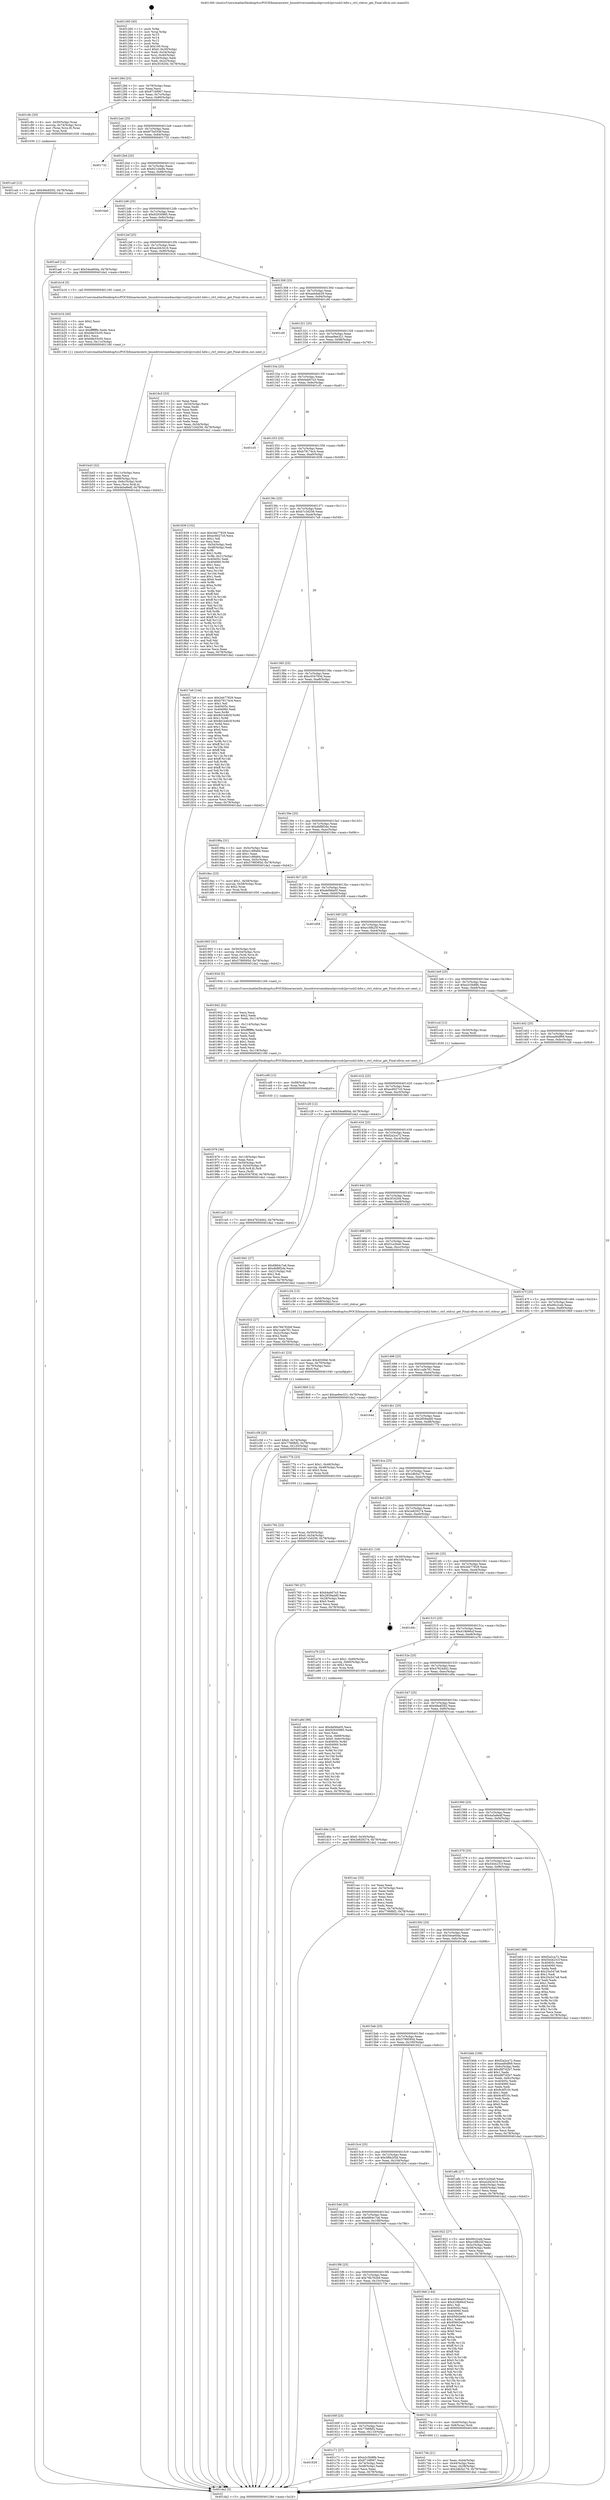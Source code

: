 digraph "0x401260" {
  label = "0x401260 (/mnt/c/Users/mathe/Desktop/tcc/POCII/binaries/extr_linuxdriversmediausbpvrusb2pvrusb2-hdw.c_ctrl_stdcur_get_Final-ollvm.out::main(0))"
  labelloc = "t"
  node[shape=record]

  Entry [label="",width=0.3,height=0.3,shape=circle,fillcolor=black,style=filled]
  "0x40128d" [label="{
     0x40128d [23]\l
     | [instrs]\l
     &nbsp;&nbsp;0x40128d \<+3\>: mov -0x78(%rbp),%eax\l
     &nbsp;&nbsp;0x401290 \<+2\>: mov %eax,%ecx\l
     &nbsp;&nbsp;0x401292 \<+6\>: sub $0x8716f067,%ecx\l
     &nbsp;&nbsp;0x401298 \<+3\>: mov %eax,-0x7c(%rbp)\l
     &nbsp;&nbsp;0x40129b \<+3\>: mov %ecx,-0x80(%rbp)\l
     &nbsp;&nbsp;0x40129e \<+6\>: je 0000000000401c8c \<main+0xa2c\>\l
  }"]
  "0x401c8c" [label="{
     0x401c8c [20]\l
     | [instrs]\l
     &nbsp;&nbsp;0x401c8c \<+4\>: mov -0x50(%rbp),%rax\l
     &nbsp;&nbsp;0x401c90 \<+4\>: movslq -0x74(%rbp),%rcx\l
     &nbsp;&nbsp;0x401c94 \<+4\>: mov (%rax,%rcx,8),%rax\l
     &nbsp;&nbsp;0x401c98 \<+3\>: mov %rax,%rdi\l
     &nbsp;&nbsp;0x401c9b \<+5\>: call 0000000000401030 \<free@plt\>\l
     | [calls]\l
     &nbsp;&nbsp;0x401030 \{1\} (unknown)\l
  }"]
  "0x4012a4" [label="{
     0x4012a4 [25]\l
     | [instrs]\l
     &nbsp;&nbsp;0x4012a4 \<+5\>: jmp 00000000004012a9 \<main+0x49\>\l
     &nbsp;&nbsp;0x4012a9 \<+3\>: mov -0x7c(%rbp),%eax\l
     &nbsp;&nbsp;0x4012ac \<+5\>: sub $0x875e554f,%eax\l
     &nbsp;&nbsp;0x4012b1 \<+6\>: mov %eax,-0x84(%rbp)\l
     &nbsp;&nbsp;0x4012b7 \<+6\>: je 0000000000401732 \<main+0x4d2\>\l
  }"]
  Exit [label="",width=0.3,height=0.3,shape=circle,fillcolor=black,style=filled,peripheries=2]
  "0x401732" [label="{
     0x401732\l
  }", style=dashed]
  "0x4012bd" [label="{
     0x4012bd [25]\l
     | [instrs]\l
     &nbsp;&nbsp;0x4012bd \<+5\>: jmp 00000000004012c2 \<main+0x62\>\l
     &nbsp;&nbsp;0x4012c2 \<+3\>: mov -0x7c(%rbp),%eax\l
     &nbsp;&nbsp;0x4012c5 \<+5\>: sub $0x921cbe9e,%eax\l
     &nbsp;&nbsp;0x4012ca \<+6\>: mov %eax,-0x88(%rbp)\l
     &nbsp;&nbsp;0x4012d0 \<+6\>: je 00000000004016a0 \<main+0x440\>\l
  }"]
  "0x401ce5" [label="{
     0x401ce5 [12]\l
     | [instrs]\l
     &nbsp;&nbsp;0x401ce5 \<+7\>: movl $0x47624d42,-0x78(%rbp)\l
     &nbsp;&nbsp;0x401cec \<+5\>: jmp 0000000000401da2 \<main+0xb42\>\l
  }"]
  "0x4016a0" [label="{
     0x4016a0\l
  }", style=dashed]
  "0x4012d6" [label="{
     0x4012d6 [25]\l
     | [instrs]\l
     &nbsp;&nbsp;0x4012d6 \<+5\>: jmp 00000000004012db \<main+0x7b\>\l
     &nbsp;&nbsp;0x4012db \<+3\>: mov -0x7c(%rbp),%eax\l
     &nbsp;&nbsp;0x4012de \<+5\>: sub $0x92930985,%eax\l
     &nbsp;&nbsp;0x4012e3 \<+6\>: mov %eax,-0x8c(%rbp)\l
     &nbsp;&nbsp;0x4012e9 \<+6\>: je 0000000000401aef \<main+0x88f\>\l
  }"]
  "0x401cd9" [label="{
     0x401cd9 [12]\l
     | [instrs]\l
     &nbsp;&nbsp;0x401cd9 \<+4\>: mov -0x68(%rbp),%rax\l
     &nbsp;&nbsp;0x401cdd \<+3\>: mov %rax,%rdi\l
     &nbsp;&nbsp;0x401ce0 \<+5\>: call 0000000000401030 \<free@plt\>\l
     | [calls]\l
     &nbsp;&nbsp;0x401030 \{1\} (unknown)\l
  }"]
  "0x401aef" [label="{
     0x401aef [12]\l
     | [instrs]\l
     &nbsp;&nbsp;0x401aef \<+7\>: movl $0x54ea60da,-0x78(%rbp)\l
     &nbsp;&nbsp;0x401af6 \<+5\>: jmp 0000000000401da2 \<main+0xb42\>\l
  }"]
  "0x4012ef" [label="{
     0x4012ef [25]\l
     | [instrs]\l
     &nbsp;&nbsp;0x4012ef \<+5\>: jmp 00000000004012f4 \<main+0x94\>\l
     &nbsp;&nbsp;0x4012f4 \<+3\>: mov -0x7c(%rbp),%eax\l
     &nbsp;&nbsp;0x4012f7 \<+5\>: sub $0xa2d43416,%eax\l
     &nbsp;&nbsp;0x4012fc \<+6\>: mov %eax,-0x90(%rbp)\l
     &nbsp;&nbsp;0x401302 \<+6\>: je 0000000000401b16 \<main+0x8b6\>\l
  }"]
  "0x401ca0" [label="{
     0x401ca0 [12]\l
     | [instrs]\l
     &nbsp;&nbsp;0x401ca0 \<+7\>: movl $0x49a4f292,-0x78(%rbp)\l
     &nbsp;&nbsp;0x401ca7 \<+5\>: jmp 0000000000401da2 \<main+0xb42\>\l
  }"]
  "0x401b16" [label="{
     0x401b16 [5]\l
     | [instrs]\l
     &nbsp;&nbsp;0x401b16 \<+5\>: call 0000000000401160 \<next_i\>\l
     | [calls]\l
     &nbsp;&nbsp;0x401160 \{1\} (/mnt/c/Users/mathe/Desktop/tcc/POCII/binaries/extr_linuxdriversmediausbpvrusb2pvrusb2-hdw.c_ctrl_stdcur_get_Final-ollvm.out::next_i)\l
  }"]
  "0x401308" [label="{
     0x401308 [25]\l
     | [instrs]\l
     &nbsp;&nbsp;0x401308 \<+5\>: jmp 000000000040130d \<main+0xad\>\l
     &nbsp;&nbsp;0x40130d \<+3\>: mov -0x7c(%rbp),%eax\l
     &nbsp;&nbsp;0x401310 \<+5\>: sub $0xaa4dab29,%eax\l
     &nbsp;&nbsp;0x401315 \<+6\>: mov %eax,-0x94(%rbp)\l
     &nbsp;&nbsp;0x40131b \<+6\>: je 0000000000401cfd \<main+0xa9d\>\l
  }"]
  "0x401628" [label="{
     0x401628\l
  }", style=dashed]
  "0x401cfd" [label="{
     0x401cfd\l
  }", style=dashed]
  "0x401321" [label="{
     0x401321 [25]\l
     | [instrs]\l
     &nbsp;&nbsp;0x401321 \<+5\>: jmp 0000000000401326 \<main+0xc6\>\l
     &nbsp;&nbsp;0x401326 \<+3\>: mov -0x7c(%rbp),%eax\l
     &nbsp;&nbsp;0x401329 \<+5\>: sub $0xae9ee321,%eax\l
     &nbsp;&nbsp;0x40132e \<+6\>: mov %eax,-0x98(%rbp)\l
     &nbsp;&nbsp;0x401334 \<+6\>: je 00000000004019c5 \<main+0x765\>\l
  }"]
  "0x401c71" [label="{
     0x401c71 [27]\l
     | [instrs]\l
     &nbsp;&nbsp;0x401c71 \<+5\>: mov $0xe2c5b88b,%eax\l
     &nbsp;&nbsp;0x401c76 \<+5\>: mov $0x8716f067,%ecx\l
     &nbsp;&nbsp;0x401c7b \<+3\>: mov -0x74(%rbp),%edx\l
     &nbsp;&nbsp;0x401c7e \<+3\>: cmp -0x48(%rbp),%edx\l
     &nbsp;&nbsp;0x401c81 \<+3\>: cmovl %ecx,%eax\l
     &nbsp;&nbsp;0x401c84 \<+3\>: mov %eax,-0x78(%rbp)\l
     &nbsp;&nbsp;0x401c87 \<+5\>: jmp 0000000000401da2 \<main+0xb42\>\l
  }"]
  "0x4019c5" [label="{
     0x4019c5 [33]\l
     | [instrs]\l
     &nbsp;&nbsp;0x4019c5 \<+2\>: xor %eax,%eax\l
     &nbsp;&nbsp;0x4019c7 \<+3\>: mov -0x54(%rbp),%ecx\l
     &nbsp;&nbsp;0x4019ca \<+2\>: mov %eax,%edx\l
     &nbsp;&nbsp;0x4019cc \<+2\>: sub %ecx,%edx\l
     &nbsp;&nbsp;0x4019ce \<+2\>: mov %eax,%ecx\l
     &nbsp;&nbsp;0x4019d0 \<+3\>: sub $0x1,%ecx\l
     &nbsp;&nbsp;0x4019d3 \<+2\>: add %ecx,%edx\l
     &nbsp;&nbsp;0x4019d5 \<+2\>: sub %edx,%eax\l
     &nbsp;&nbsp;0x4019d7 \<+3\>: mov %eax,-0x54(%rbp)\l
     &nbsp;&nbsp;0x4019da \<+7\>: movl $0xb7c3d256,-0x78(%rbp)\l
     &nbsp;&nbsp;0x4019e1 \<+5\>: jmp 0000000000401da2 \<main+0xb42\>\l
  }"]
  "0x40133a" [label="{
     0x40133a [25]\l
     | [instrs]\l
     &nbsp;&nbsp;0x40133a \<+5\>: jmp 000000000040133f \<main+0xdf\>\l
     &nbsp;&nbsp;0x40133f \<+3\>: mov -0x7c(%rbp),%eax\l
     &nbsp;&nbsp;0x401342 \<+5\>: sub $0xb4ab67a3,%eax\l
     &nbsp;&nbsp;0x401347 \<+6\>: mov %eax,-0x9c(%rbp)\l
     &nbsp;&nbsp;0x40134d \<+6\>: je 0000000000401cf1 \<main+0xa91\>\l
  }"]
  "0x401c58" [label="{
     0x401c58 [25]\l
     | [instrs]\l
     &nbsp;&nbsp;0x401c58 \<+7\>: movl $0x0,-0x74(%rbp)\l
     &nbsp;&nbsp;0x401c5f \<+7\>: movl $0x7766fbf2,-0x78(%rbp)\l
     &nbsp;&nbsp;0x401c66 \<+6\>: mov %eax,-0x120(%rbp)\l
     &nbsp;&nbsp;0x401c6c \<+5\>: jmp 0000000000401da2 \<main+0xb42\>\l
  }"]
  "0x401cf1" [label="{
     0x401cf1\l
  }", style=dashed]
  "0x401353" [label="{
     0x401353 [25]\l
     | [instrs]\l
     &nbsp;&nbsp;0x401353 \<+5\>: jmp 0000000000401358 \<main+0xf8\>\l
     &nbsp;&nbsp;0x401358 \<+3\>: mov -0x7c(%rbp),%eax\l
     &nbsp;&nbsp;0x40135b \<+5\>: sub $0xb79174c4,%eax\l
     &nbsp;&nbsp;0x401360 \<+6\>: mov %eax,-0xa0(%rbp)\l
     &nbsp;&nbsp;0x401366 \<+6\>: je 0000000000401839 \<main+0x5d9\>\l
  }"]
  "0x401c41" [label="{
     0x401c41 [23]\l
     | [instrs]\l
     &nbsp;&nbsp;0x401c41 \<+10\>: movabs $0x4020b6,%rdi\l
     &nbsp;&nbsp;0x401c4b \<+3\>: mov %eax,-0x70(%rbp)\l
     &nbsp;&nbsp;0x401c4e \<+3\>: mov -0x70(%rbp),%esi\l
     &nbsp;&nbsp;0x401c51 \<+2\>: mov $0x0,%al\l
     &nbsp;&nbsp;0x401c53 \<+5\>: call 0000000000401040 \<printf@plt\>\l
     | [calls]\l
     &nbsp;&nbsp;0x401040 \{1\} (unknown)\l
  }"]
  "0x401839" [label="{
     0x401839 [152]\l
     | [instrs]\l
     &nbsp;&nbsp;0x401839 \<+5\>: mov $0x2eb77829,%eax\l
     &nbsp;&nbsp;0x40183e \<+5\>: mov $0xec6027c0,%ecx\l
     &nbsp;&nbsp;0x401843 \<+2\>: mov $0x1,%dl\l
     &nbsp;&nbsp;0x401845 \<+2\>: xor %esi,%esi\l
     &nbsp;&nbsp;0x401847 \<+3\>: mov -0x54(%rbp),%edi\l
     &nbsp;&nbsp;0x40184a \<+3\>: cmp -0x48(%rbp),%edi\l
     &nbsp;&nbsp;0x40184d \<+4\>: setl %r8b\l
     &nbsp;&nbsp;0x401851 \<+4\>: and $0x1,%r8b\l
     &nbsp;&nbsp;0x401855 \<+4\>: mov %r8b,-0x21(%rbp)\l
     &nbsp;&nbsp;0x401859 \<+7\>: mov 0x40405c,%edi\l
     &nbsp;&nbsp;0x401860 \<+8\>: mov 0x404060,%r9d\l
     &nbsp;&nbsp;0x401868 \<+3\>: sub $0x1,%esi\l
     &nbsp;&nbsp;0x40186b \<+3\>: mov %edi,%r10d\l
     &nbsp;&nbsp;0x40186e \<+3\>: add %esi,%r10d\l
     &nbsp;&nbsp;0x401871 \<+4\>: imul %r10d,%edi\l
     &nbsp;&nbsp;0x401875 \<+3\>: and $0x1,%edi\l
     &nbsp;&nbsp;0x401878 \<+3\>: cmp $0x0,%edi\l
     &nbsp;&nbsp;0x40187b \<+4\>: sete %r8b\l
     &nbsp;&nbsp;0x40187f \<+4\>: cmp $0xa,%r9d\l
     &nbsp;&nbsp;0x401883 \<+4\>: setl %r11b\l
     &nbsp;&nbsp;0x401887 \<+3\>: mov %r8b,%bl\l
     &nbsp;&nbsp;0x40188a \<+3\>: xor $0xff,%bl\l
     &nbsp;&nbsp;0x40188d \<+3\>: mov %r11b,%r14b\l
     &nbsp;&nbsp;0x401890 \<+4\>: xor $0xff,%r14b\l
     &nbsp;&nbsp;0x401894 \<+3\>: xor $0x1,%dl\l
     &nbsp;&nbsp;0x401897 \<+3\>: mov %bl,%r15b\l
     &nbsp;&nbsp;0x40189a \<+4\>: and $0xff,%r15b\l
     &nbsp;&nbsp;0x40189e \<+3\>: and %dl,%r8b\l
     &nbsp;&nbsp;0x4018a1 \<+3\>: mov %r14b,%r12b\l
     &nbsp;&nbsp;0x4018a4 \<+4\>: and $0xff,%r12b\l
     &nbsp;&nbsp;0x4018a8 \<+3\>: and %dl,%r11b\l
     &nbsp;&nbsp;0x4018ab \<+3\>: or %r8b,%r15b\l
     &nbsp;&nbsp;0x4018ae \<+3\>: or %r11b,%r12b\l
     &nbsp;&nbsp;0x4018b1 \<+3\>: xor %r12b,%r15b\l
     &nbsp;&nbsp;0x4018b4 \<+3\>: or %r14b,%bl\l
     &nbsp;&nbsp;0x4018b7 \<+3\>: xor $0xff,%bl\l
     &nbsp;&nbsp;0x4018ba \<+3\>: or $0x1,%dl\l
     &nbsp;&nbsp;0x4018bd \<+2\>: and %dl,%bl\l
     &nbsp;&nbsp;0x4018bf \<+3\>: or %bl,%r15b\l
     &nbsp;&nbsp;0x4018c2 \<+4\>: test $0x1,%r15b\l
     &nbsp;&nbsp;0x4018c6 \<+3\>: cmovne %ecx,%eax\l
     &nbsp;&nbsp;0x4018c9 \<+3\>: mov %eax,-0x78(%rbp)\l
     &nbsp;&nbsp;0x4018cc \<+5\>: jmp 0000000000401da2 \<main+0xb42\>\l
  }"]
  "0x40136c" [label="{
     0x40136c [25]\l
     | [instrs]\l
     &nbsp;&nbsp;0x40136c \<+5\>: jmp 0000000000401371 \<main+0x111\>\l
     &nbsp;&nbsp;0x401371 \<+3\>: mov -0x7c(%rbp),%eax\l
     &nbsp;&nbsp;0x401374 \<+5\>: sub $0xb7c3d256,%eax\l
     &nbsp;&nbsp;0x401379 \<+6\>: mov %eax,-0xa4(%rbp)\l
     &nbsp;&nbsp;0x40137f \<+6\>: je 00000000004017a9 \<main+0x549\>\l
  }"]
  "0x401b43" [label="{
     0x401b43 [32]\l
     | [instrs]\l
     &nbsp;&nbsp;0x401b43 \<+6\>: mov -0x11c(%rbp),%ecx\l
     &nbsp;&nbsp;0x401b49 \<+3\>: imul %eax,%ecx\l
     &nbsp;&nbsp;0x401b4c \<+4\>: mov -0x68(%rbp),%rsi\l
     &nbsp;&nbsp;0x401b50 \<+4\>: movslq -0x6c(%rbp),%rdi\l
     &nbsp;&nbsp;0x401b54 \<+3\>: mov %ecx,(%rsi,%rdi,4)\l
     &nbsp;&nbsp;0x401b57 \<+7\>: movl $0x4a5a8edf,-0x78(%rbp)\l
     &nbsp;&nbsp;0x401b5e \<+5\>: jmp 0000000000401da2 \<main+0xb42\>\l
  }"]
  "0x4017a9" [label="{
     0x4017a9 [144]\l
     | [instrs]\l
     &nbsp;&nbsp;0x4017a9 \<+5\>: mov $0x2eb77829,%eax\l
     &nbsp;&nbsp;0x4017ae \<+5\>: mov $0xb79174c4,%ecx\l
     &nbsp;&nbsp;0x4017b3 \<+2\>: mov $0x1,%dl\l
     &nbsp;&nbsp;0x4017b5 \<+7\>: mov 0x40405c,%esi\l
     &nbsp;&nbsp;0x4017bc \<+7\>: mov 0x404060,%edi\l
     &nbsp;&nbsp;0x4017c3 \<+3\>: mov %esi,%r8d\l
     &nbsp;&nbsp;0x4017c6 \<+7\>: add $0x8d1b4b3f,%r8d\l
     &nbsp;&nbsp;0x4017cd \<+4\>: sub $0x1,%r8d\l
     &nbsp;&nbsp;0x4017d1 \<+7\>: sub $0x8d1b4b3f,%r8d\l
     &nbsp;&nbsp;0x4017d8 \<+4\>: imul %r8d,%esi\l
     &nbsp;&nbsp;0x4017dc \<+3\>: and $0x1,%esi\l
     &nbsp;&nbsp;0x4017df \<+3\>: cmp $0x0,%esi\l
     &nbsp;&nbsp;0x4017e2 \<+4\>: sete %r9b\l
     &nbsp;&nbsp;0x4017e6 \<+3\>: cmp $0xa,%edi\l
     &nbsp;&nbsp;0x4017e9 \<+4\>: setl %r10b\l
     &nbsp;&nbsp;0x4017ed \<+3\>: mov %r9b,%r11b\l
     &nbsp;&nbsp;0x4017f0 \<+4\>: xor $0xff,%r11b\l
     &nbsp;&nbsp;0x4017f4 \<+3\>: mov %r10b,%bl\l
     &nbsp;&nbsp;0x4017f7 \<+3\>: xor $0xff,%bl\l
     &nbsp;&nbsp;0x4017fa \<+3\>: xor $0x1,%dl\l
     &nbsp;&nbsp;0x4017fd \<+3\>: mov %r11b,%r14b\l
     &nbsp;&nbsp;0x401800 \<+4\>: and $0xff,%r14b\l
     &nbsp;&nbsp;0x401804 \<+3\>: and %dl,%r9b\l
     &nbsp;&nbsp;0x401807 \<+3\>: mov %bl,%r15b\l
     &nbsp;&nbsp;0x40180a \<+4\>: and $0xff,%r15b\l
     &nbsp;&nbsp;0x40180e \<+3\>: and %dl,%r10b\l
     &nbsp;&nbsp;0x401811 \<+3\>: or %r9b,%r14b\l
     &nbsp;&nbsp;0x401814 \<+3\>: or %r10b,%r15b\l
     &nbsp;&nbsp;0x401817 \<+3\>: xor %r15b,%r14b\l
     &nbsp;&nbsp;0x40181a \<+3\>: or %bl,%r11b\l
     &nbsp;&nbsp;0x40181d \<+4\>: xor $0xff,%r11b\l
     &nbsp;&nbsp;0x401821 \<+3\>: or $0x1,%dl\l
     &nbsp;&nbsp;0x401824 \<+3\>: and %dl,%r11b\l
     &nbsp;&nbsp;0x401827 \<+3\>: or %r11b,%r14b\l
     &nbsp;&nbsp;0x40182a \<+4\>: test $0x1,%r14b\l
     &nbsp;&nbsp;0x40182e \<+3\>: cmovne %ecx,%eax\l
     &nbsp;&nbsp;0x401831 \<+3\>: mov %eax,-0x78(%rbp)\l
     &nbsp;&nbsp;0x401834 \<+5\>: jmp 0000000000401da2 \<main+0xb42\>\l
  }"]
  "0x401385" [label="{
     0x401385 [25]\l
     | [instrs]\l
     &nbsp;&nbsp;0x401385 \<+5\>: jmp 000000000040138a \<main+0x12a\>\l
     &nbsp;&nbsp;0x40138a \<+3\>: mov -0x7c(%rbp),%eax\l
     &nbsp;&nbsp;0x40138d \<+5\>: sub $0xc034783d,%eax\l
     &nbsp;&nbsp;0x401392 \<+6\>: mov %eax,-0xa8(%rbp)\l
     &nbsp;&nbsp;0x401398 \<+6\>: je 000000000040199a \<main+0x73a\>\l
  }"]
  "0x401b1b" [label="{
     0x401b1b [40]\l
     | [instrs]\l
     &nbsp;&nbsp;0x401b1b \<+5\>: mov $0x2,%ecx\l
     &nbsp;&nbsp;0x401b20 \<+1\>: cltd\l
     &nbsp;&nbsp;0x401b21 \<+2\>: idiv %ecx\l
     &nbsp;&nbsp;0x401b23 \<+6\>: imul $0xfffffffe,%edx,%ecx\l
     &nbsp;&nbsp;0x401b29 \<+6\>: sub $0xb8e33c05,%ecx\l
     &nbsp;&nbsp;0x401b2f \<+3\>: add $0x1,%ecx\l
     &nbsp;&nbsp;0x401b32 \<+6\>: add $0xb8e33c05,%ecx\l
     &nbsp;&nbsp;0x401b38 \<+6\>: mov %ecx,-0x11c(%rbp)\l
     &nbsp;&nbsp;0x401b3e \<+5\>: call 0000000000401160 \<next_i\>\l
     | [calls]\l
     &nbsp;&nbsp;0x401160 \{1\} (/mnt/c/Users/mathe/Desktop/tcc/POCII/binaries/extr_linuxdriversmediausbpvrusb2pvrusb2-hdw.c_ctrl_stdcur_get_Final-ollvm.out::next_i)\l
  }"]
  "0x40199a" [label="{
     0x40199a [31]\l
     | [instrs]\l
     &nbsp;&nbsp;0x40199a \<+3\>: mov -0x5c(%rbp),%eax\l
     &nbsp;&nbsp;0x40199d \<+5\>: sub $0xe1c88a84,%eax\l
     &nbsp;&nbsp;0x4019a2 \<+3\>: add $0x1,%eax\l
     &nbsp;&nbsp;0x4019a5 \<+5\>: add $0xe1c88a84,%eax\l
     &nbsp;&nbsp;0x4019aa \<+3\>: mov %eax,-0x5c(%rbp)\l
     &nbsp;&nbsp;0x4019ad \<+7\>: movl $0x5789595d,-0x78(%rbp)\l
     &nbsp;&nbsp;0x4019b4 \<+5\>: jmp 0000000000401da2 \<main+0xb42\>\l
  }"]
  "0x40139e" [label="{
     0x40139e [25]\l
     | [instrs]\l
     &nbsp;&nbsp;0x40139e \<+5\>: jmp 00000000004013a3 \<main+0x143\>\l
     &nbsp;&nbsp;0x4013a3 \<+3\>: mov -0x7c(%rbp),%eax\l
     &nbsp;&nbsp;0x4013a6 \<+5\>: sub $0xdbf8f2da,%eax\l
     &nbsp;&nbsp;0x4013ab \<+6\>: mov %eax,-0xac(%rbp)\l
     &nbsp;&nbsp;0x4013b1 \<+6\>: je 00000000004018ec \<main+0x68c\>\l
  }"]
  "0x401a8d" [label="{
     0x401a8d [98]\l
     | [instrs]\l
     &nbsp;&nbsp;0x401a8d \<+5\>: mov $0xdef46a05,%ecx\l
     &nbsp;&nbsp;0x401a92 \<+5\>: mov $0x92930985,%edx\l
     &nbsp;&nbsp;0x401a97 \<+2\>: xor %esi,%esi\l
     &nbsp;&nbsp;0x401a99 \<+4\>: mov %rax,-0x68(%rbp)\l
     &nbsp;&nbsp;0x401a9d \<+7\>: movl $0x0,-0x6c(%rbp)\l
     &nbsp;&nbsp;0x401aa4 \<+8\>: mov 0x40405c,%r8d\l
     &nbsp;&nbsp;0x401aac \<+8\>: mov 0x404060,%r9d\l
     &nbsp;&nbsp;0x401ab4 \<+3\>: sub $0x1,%esi\l
     &nbsp;&nbsp;0x401ab7 \<+3\>: mov %r8d,%r10d\l
     &nbsp;&nbsp;0x401aba \<+3\>: add %esi,%r10d\l
     &nbsp;&nbsp;0x401abd \<+4\>: imul %r10d,%r8d\l
     &nbsp;&nbsp;0x401ac1 \<+4\>: and $0x1,%r8d\l
     &nbsp;&nbsp;0x401ac5 \<+4\>: cmp $0x0,%r8d\l
     &nbsp;&nbsp;0x401ac9 \<+4\>: sete %r11b\l
     &nbsp;&nbsp;0x401acd \<+4\>: cmp $0xa,%r9d\l
     &nbsp;&nbsp;0x401ad1 \<+3\>: setl %bl\l
     &nbsp;&nbsp;0x401ad4 \<+3\>: mov %r11b,%r14b\l
     &nbsp;&nbsp;0x401ad7 \<+3\>: and %bl,%r14b\l
     &nbsp;&nbsp;0x401ada \<+3\>: xor %bl,%r11b\l
     &nbsp;&nbsp;0x401add \<+3\>: or %r11b,%r14b\l
     &nbsp;&nbsp;0x401ae0 \<+4\>: test $0x1,%r14b\l
     &nbsp;&nbsp;0x401ae4 \<+3\>: cmovne %edx,%ecx\l
     &nbsp;&nbsp;0x401ae7 \<+3\>: mov %ecx,-0x78(%rbp)\l
     &nbsp;&nbsp;0x401aea \<+5\>: jmp 0000000000401da2 \<main+0xb42\>\l
  }"]
  "0x4018ec" [label="{
     0x4018ec [23]\l
     | [instrs]\l
     &nbsp;&nbsp;0x4018ec \<+7\>: movl $0x1,-0x58(%rbp)\l
     &nbsp;&nbsp;0x4018f3 \<+4\>: movslq -0x58(%rbp),%rax\l
     &nbsp;&nbsp;0x4018f7 \<+4\>: shl $0x2,%rax\l
     &nbsp;&nbsp;0x4018fb \<+3\>: mov %rax,%rdi\l
     &nbsp;&nbsp;0x4018fe \<+5\>: call 0000000000401050 \<malloc@plt\>\l
     | [calls]\l
     &nbsp;&nbsp;0x401050 \{1\} (unknown)\l
  }"]
  "0x4013b7" [label="{
     0x4013b7 [25]\l
     | [instrs]\l
     &nbsp;&nbsp;0x4013b7 \<+5\>: jmp 00000000004013bc \<main+0x15c\>\l
     &nbsp;&nbsp;0x4013bc \<+3\>: mov -0x7c(%rbp),%eax\l
     &nbsp;&nbsp;0x4013bf \<+5\>: sub $0xdef46a05,%eax\l
     &nbsp;&nbsp;0x4013c4 \<+6\>: mov %eax,-0xb0(%rbp)\l
     &nbsp;&nbsp;0x4013ca \<+6\>: je 0000000000401d58 \<main+0xaf8\>\l
  }"]
  "0x401976" [label="{
     0x401976 [36]\l
     | [instrs]\l
     &nbsp;&nbsp;0x401976 \<+6\>: mov -0x118(%rbp),%ecx\l
     &nbsp;&nbsp;0x40197c \<+3\>: imul %eax,%ecx\l
     &nbsp;&nbsp;0x40197f \<+4\>: mov -0x50(%rbp),%r8\l
     &nbsp;&nbsp;0x401983 \<+4\>: movslq -0x54(%rbp),%r9\l
     &nbsp;&nbsp;0x401987 \<+4\>: mov (%r8,%r9,8),%r8\l
     &nbsp;&nbsp;0x40198b \<+3\>: mov %ecx,(%r8)\l
     &nbsp;&nbsp;0x40198e \<+7\>: movl $0xc034783d,-0x78(%rbp)\l
     &nbsp;&nbsp;0x401995 \<+5\>: jmp 0000000000401da2 \<main+0xb42\>\l
  }"]
  "0x401d58" [label="{
     0x401d58\l
  }", style=dashed]
  "0x4013d0" [label="{
     0x4013d0 [25]\l
     | [instrs]\l
     &nbsp;&nbsp;0x4013d0 \<+5\>: jmp 00000000004013d5 \<main+0x175\>\l
     &nbsp;&nbsp;0x4013d5 \<+3\>: mov -0x7c(%rbp),%eax\l
     &nbsp;&nbsp;0x4013d8 \<+5\>: sub $0xe16fb25f,%eax\l
     &nbsp;&nbsp;0x4013dd \<+6\>: mov %eax,-0xb4(%rbp)\l
     &nbsp;&nbsp;0x4013e3 \<+6\>: je 000000000040193d \<main+0x6dd\>\l
  }"]
  "0x401942" [label="{
     0x401942 [52]\l
     | [instrs]\l
     &nbsp;&nbsp;0x401942 \<+2\>: xor %ecx,%ecx\l
     &nbsp;&nbsp;0x401944 \<+5\>: mov $0x2,%edx\l
     &nbsp;&nbsp;0x401949 \<+6\>: mov %edx,-0x114(%rbp)\l
     &nbsp;&nbsp;0x40194f \<+1\>: cltd\l
     &nbsp;&nbsp;0x401950 \<+6\>: mov -0x114(%rbp),%esi\l
     &nbsp;&nbsp;0x401956 \<+2\>: idiv %esi\l
     &nbsp;&nbsp;0x401958 \<+6\>: imul $0xfffffffe,%edx,%edx\l
     &nbsp;&nbsp;0x40195e \<+2\>: mov %ecx,%edi\l
     &nbsp;&nbsp;0x401960 \<+2\>: sub %edx,%edi\l
     &nbsp;&nbsp;0x401962 \<+2\>: mov %ecx,%edx\l
     &nbsp;&nbsp;0x401964 \<+3\>: sub $0x1,%edx\l
     &nbsp;&nbsp;0x401967 \<+2\>: add %edx,%edi\l
     &nbsp;&nbsp;0x401969 \<+2\>: sub %edi,%ecx\l
     &nbsp;&nbsp;0x40196b \<+6\>: mov %ecx,-0x118(%rbp)\l
     &nbsp;&nbsp;0x401971 \<+5\>: call 0000000000401160 \<next_i\>\l
     | [calls]\l
     &nbsp;&nbsp;0x401160 \{1\} (/mnt/c/Users/mathe/Desktop/tcc/POCII/binaries/extr_linuxdriversmediausbpvrusb2pvrusb2-hdw.c_ctrl_stdcur_get_Final-ollvm.out::next_i)\l
  }"]
  "0x40193d" [label="{
     0x40193d [5]\l
     | [instrs]\l
     &nbsp;&nbsp;0x40193d \<+5\>: call 0000000000401160 \<next_i\>\l
     | [calls]\l
     &nbsp;&nbsp;0x401160 \{1\} (/mnt/c/Users/mathe/Desktop/tcc/POCII/binaries/extr_linuxdriversmediausbpvrusb2pvrusb2-hdw.c_ctrl_stdcur_get_Final-ollvm.out::next_i)\l
  }"]
  "0x4013e9" [label="{
     0x4013e9 [25]\l
     | [instrs]\l
     &nbsp;&nbsp;0x4013e9 \<+5\>: jmp 00000000004013ee \<main+0x18e\>\l
     &nbsp;&nbsp;0x4013ee \<+3\>: mov -0x7c(%rbp),%eax\l
     &nbsp;&nbsp;0x4013f1 \<+5\>: sub $0xe2c5b88b,%eax\l
     &nbsp;&nbsp;0x4013f6 \<+6\>: mov %eax,-0xb8(%rbp)\l
     &nbsp;&nbsp;0x4013fc \<+6\>: je 0000000000401ccd \<main+0xa6d\>\l
  }"]
  "0x401903" [label="{
     0x401903 [31]\l
     | [instrs]\l
     &nbsp;&nbsp;0x401903 \<+4\>: mov -0x50(%rbp),%rdi\l
     &nbsp;&nbsp;0x401907 \<+4\>: movslq -0x54(%rbp),%rcx\l
     &nbsp;&nbsp;0x40190b \<+4\>: mov %rax,(%rdi,%rcx,8)\l
     &nbsp;&nbsp;0x40190f \<+7\>: movl $0x0,-0x5c(%rbp)\l
     &nbsp;&nbsp;0x401916 \<+7\>: movl $0x5789595d,-0x78(%rbp)\l
     &nbsp;&nbsp;0x40191d \<+5\>: jmp 0000000000401da2 \<main+0xb42\>\l
  }"]
  "0x401ccd" [label="{
     0x401ccd [12]\l
     | [instrs]\l
     &nbsp;&nbsp;0x401ccd \<+4\>: mov -0x50(%rbp),%rax\l
     &nbsp;&nbsp;0x401cd1 \<+3\>: mov %rax,%rdi\l
     &nbsp;&nbsp;0x401cd4 \<+5\>: call 0000000000401030 \<free@plt\>\l
     | [calls]\l
     &nbsp;&nbsp;0x401030 \{1\} (unknown)\l
  }"]
  "0x401402" [label="{
     0x401402 [25]\l
     | [instrs]\l
     &nbsp;&nbsp;0x401402 \<+5\>: jmp 0000000000401407 \<main+0x1a7\>\l
     &nbsp;&nbsp;0x401407 \<+3\>: mov -0x7c(%rbp),%eax\l
     &nbsp;&nbsp;0x40140a \<+5\>: sub $0xead0df69,%eax\l
     &nbsp;&nbsp;0x40140f \<+6\>: mov %eax,-0xbc(%rbp)\l
     &nbsp;&nbsp;0x401415 \<+6\>: je 0000000000401c28 \<main+0x9c8\>\l
  }"]
  "0x401792" [label="{
     0x401792 [23]\l
     | [instrs]\l
     &nbsp;&nbsp;0x401792 \<+4\>: mov %rax,-0x50(%rbp)\l
     &nbsp;&nbsp;0x401796 \<+7\>: movl $0x0,-0x54(%rbp)\l
     &nbsp;&nbsp;0x40179d \<+7\>: movl $0xb7c3d256,-0x78(%rbp)\l
     &nbsp;&nbsp;0x4017a4 \<+5\>: jmp 0000000000401da2 \<main+0xb42\>\l
  }"]
  "0x401c28" [label="{
     0x401c28 [12]\l
     | [instrs]\l
     &nbsp;&nbsp;0x401c28 \<+7\>: movl $0x54ea60da,-0x78(%rbp)\l
     &nbsp;&nbsp;0x401c2f \<+5\>: jmp 0000000000401da2 \<main+0xb42\>\l
  }"]
  "0x40141b" [label="{
     0x40141b [25]\l
     | [instrs]\l
     &nbsp;&nbsp;0x40141b \<+5\>: jmp 0000000000401420 \<main+0x1c0\>\l
     &nbsp;&nbsp;0x401420 \<+3\>: mov -0x7c(%rbp),%eax\l
     &nbsp;&nbsp;0x401423 \<+5\>: sub $0xec6027c0,%eax\l
     &nbsp;&nbsp;0x401428 \<+6\>: mov %eax,-0xc0(%rbp)\l
     &nbsp;&nbsp;0x40142e \<+6\>: je 00000000004018d1 \<main+0x671\>\l
  }"]
  "0x40174b" [label="{
     0x40174b [21]\l
     | [instrs]\l
     &nbsp;&nbsp;0x40174b \<+3\>: mov %eax,-0x44(%rbp)\l
     &nbsp;&nbsp;0x40174e \<+3\>: mov -0x44(%rbp),%eax\l
     &nbsp;&nbsp;0x401751 \<+3\>: mov %eax,-0x28(%rbp)\l
     &nbsp;&nbsp;0x401754 \<+7\>: movl $0x2db5a176,-0x78(%rbp)\l
     &nbsp;&nbsp;0x40175b \<+5\>: jmp 0000000000401da2 \<main+0xb42\>\l
  }"]
  "0x4018d1" [label="{
     0x4018d1 [27]\l
     | [instrs]\l
     &nbsp;&nbsp;0x4018d1 \<+5\>: mov $0x6864c7a6,%eax\l
     &nbsp;&nbsp;0x4018d6 \<+5\>: mov $0xdbf8f2da,%ecx\l
     &nbsp;&nbsp;0x4018db \<+3\>: mov -0x21(%rbp),%dl\l
     &nbsp;&nbsp;0x4018de \<+3\>: test $0x1,%dl\l
     &nbsp;&nbsp;0x4018e1 \<+3\>: cmovne %ecx,%eax\l
     &nbsp;&nbsp;0x4018e4 \<+3\>: mov %eax,-0x78(%rbp)\l
     &nbsp;&nbsp;0x4018e7 \<+5\>: jmp 0000000000401da2 \<main+0xb42\>\l
  }"]
  "0x401434" [label="{
     0x401434 [25]\l
     | [instrs]\l
     &nbsp;&nbsp;0x401434 \<+5\>: jmp 0000000000401439 \<main+0x1d9\>\l
     &nbsp;&nbsp;0x401439 \<+3\>: mov -0x7c(%rbp),%eax\l
     &nbsp;&nbsp;0x40143c \<+5\>: sub $0xf2a2ca72,%eax\l
     &nbsp;&nbsp;0x401441 \<+6\>: mov %eax,-0xc4(%rbp)\l
     &nbsp;&nbsp;0x401447 \<+6\>: je 0000000000401d86 \<main+0xb26\>\l
  }"]
  "0x40160f" [label="{
     0x40160f [25]\l
     | [instrs]\l
     &nbsp;&nbsp;0x40160f \<+5\>: jmp 0000000000401614 \<main+0x3b4\>\l
     &nbsp;&nbsp;0x401614 \<+3\>: mov -0x7c(%rbp),%eax\l
     &nbsp;&nbsp;0x401617 \<+5\>: sub $0x7766fbf2,%eax\l
     &nbsp;&nbsp;0x40161c \<+6\>: mov %eax,-0x110(%rbp)\l
     &nbsp;&nbsp;0x401622 \<+6\>: je 0000000000401c71 \<main+0xa11\>\l
  }"]
  "0x401d86" [label="{
     0x401d86\l
  }", style=dashed]
  "0x40144d" [label="{
     0x40144d [25]\l
     | [instrs]\l
     &nbsp;&nbsp;0x40144d \<+5\>: jmp 0000000000401452 \<main+0x1f2\>\l
     &nbsp;&nbsp;0x401452 \<+3\>: mov -0x7c(%rbp),%eax\l
     &nbsp;&nbsp;0x401455 \<+5\>: sub $0x3f1620d,%eax\l
     &nbsp;&nbsp;0x40145a \<+6\>: mov %eax,-0xc8(%rbp)\l
     &nbsp;&nbsp;0x401460 \<+6\>: je 0000000000401632 \<main+0x3d2\>\l
  }"]
  "0x40173e" [label="{
     0x40173e [13]\l
     | [instrs]\l
     &nbsp;&nbsp;0x40173e \<+4\>: mov -0x40(%rbp),%rax\l
     &nbsp;&nbsp;0x401742 \<+4\>: mov 0x8(%rax),%rdi\l
     &nbsp;&nbsp;0x401746 \<+5\>: call 0000000000401060 \<atoi@plt\>\l
     | [calls]\l
     &nbsp;&nbsp;0x401060 \{1\} (unknown)\l
  }"]
  "0x401632" [label="{
     0x401632 [27]\l
     | [instrs]\l
     &nbsp;&nbsp;0x401632 \<+5\>: mov $0x76b762b9,%eax\l
     &nbsp;&nbsp;0x401637 \<+5\>: mov $0x1cafe761,%ecx\l
     &nbsp;&nbsp;0x40163c \<+3\>: mov -0x2c(%rbp),%edx\l
     &nbsp;&nbsp;0x40163f \<+3\>: cmp $0x2,%edx\l
     &nbsp;&nbsp;0x401642 \<+3\>: cmovne %ecx,%eax\l
     &nbsp;&nbsp;0x401645 \<+3\>: mov %eax,-0x78(%rbp)\l
     &nbsp;&nbsp;0x401648 \<+5\>: jmp 0000000000401da2 \<main+0xb42\>\l
  }"]
  "0x401466" [label="{
     0x401466 [25]\l
     | [instrs]\l
     &nbsp;&nbsp;0x401466 \<+5\>: jmp 000000000040146b \<main+0x20b\>\l
     &nbsp;&nbsp;0x40146b \<+3\>: mov -0x7c(%rbp),%eax\l
     &nbsp;&nbsp;0x40146e \<+5\>: sub $0x51e26a0,%eax\l
     &nbsp;&nbsp;0x401473 \<+6\>: mov %eax,-0xcc(%rbp)\l
     &nbsp;&nbsp;0x401479 \<+6\>: je 0000000000401c34 \<main+0x9d4\>\l
  }"]
  "0x401da2" [label="{
     0x401da2 [5]\l
     | [instrs]\l
     &nbsp;&nbsp;0x401da2 \<+5\>: jmp 000000000040128d \<main+0x2d\>\l
  }"]
  "0x401260" [label="{
     0x401260 [45]\l
     | [instrs]\l
     &nbsp;&nbsp;0x401260 \<+1\>: push %rbp\l
     &nbsp;&nbsp;0x401261 \<+3\>: mov %rsp,%rbp\l
     &nbsp;&nbsp;0x401264 \<+2\>: push %r15\l
     &nbsp;&nbsp;0x401266 \<+2\>: push %r14\l
     &nbsp;&nbsp;0x401268 \<+2\>: push %r12\l
     &nbsp;&nbsp;0x40126a \<+1\>: push %rbx\l
     &nbsp;&nbsp;0x40126b \<+7\>: sub $0x100,%rsp\l
     &nbsp;&nbsp;0x401272 \<+7\>: movl $0x0,-0x30(%rbp)\l
     &nbsp;&nbsp;0x401279 \<+3\>: mov %edi,-0x34(%rbp)\l
     &nbsp;&nbsp;0x40127c \<+4\>: mov %rsi,-0x40(%rbp)\l
     &nbsp;&nbsp;0x401280 \<+3\>: mov -0x34(%rbp),%edi\l
     &nbsp;&nbsp;0x401283 \<+3\>: mov %edi,-0x2c(%rbp)\l
     &nbsp;&nbsp;0x401286 \<+7\>: movl $0x3f1620d,-0x78(%rbp)\l
  }"]
  "0x4015f6" [label="{
     0x4015f6 [25]\l
     | [instrs]\l
     &nbsp;&nbsp;0x4015f6 \<+5\>: jmp 00000000004015fb \<main+0x39b\>\l
     &nbsp;&nbsp;0x4015fb \<+3\>: mov -0x7c(%rbp),%eax\l
     &nbsp;&nbsp;0x4015fe \<+5\>: sub $0x76b762b9,%eax\l
     &nbsp;&nbsp;0x401603 \<+6\>: mov %eax,-0x10c(%rbp)\l
     &nbsp;&nbsp;0x401609 \<+6\>: je 000000000040173e \<main+0x4de\>\l
  }"]
  "0x401c34" [label="{
     0x401c34 [13]\l
     | [instrs]\l
     &nbsp;&nbsp;0x401c34 \<+4\>: mov -0x50(%rbp),%rdi\l
     &nbsp;&nbsp;0x401c38 \<+4\>: mov -0x68(%rbp),%rsi\l
     &nbsp;&nbsp;0x401c3c \<+5\>: call 0000000000401240 \<ctrl_stdcur_get\>\l
     | [calls]\l
     &nbsp;&nbsp;0x401240 \{1\} (/mnt/c/Users/mathe/Desktop/tcc/POCII/binaries/extr_linuxdriversmediausbpvrusb2pvrusb2-hdw.c_ctrl_stdcur_get_Final-ollvm.out::ctrl_stdcur_get)\l
  }"]
  "0x40147f" [label="{
     0x40147f [25]\l
     | [instrs]\l
     &nbsp;&nbsp;0x40147f \<+5\>: jmp 0000000000401484 \<main+0x224\>\l
     &nbsp;&nbsp;0x401484 \<+3\>: mov -0x7c(%rbp),%eax\l
     &nbsp;&nbsp;0x401487 \<+5\>: sub $0x90c2ceb,%eax\l
     &nbsp;&nbsp;0x40148c \<+6\>: mov %eax,-0xd0(%rbp)\l
     &nbsp;&nbsp;0x401492 \<+6\>: je 00000000004019b9 \<main+0x759\>\l
  }"]
  "0x4019e6" [label="{
     0x4019e6 [144]\l
     | [instrs]\l
     &nbsp;&nbsp;0x4019e6 \<+5\>: mov $0xdef46a05,%eax\l
     &nbsp;&nbsp;0x4019eb \<+5\>: mov $0x419b66cf,%ecx\l
     &nbsp;&nbsp;0x4019f0 \<+2\>: mov $0x1,%dl\l
     &nbsp;&nbsp;0x4019f2 \<+7\>: mov 0x40405c,%esi\l
     &nbsp;&nbsp;0x4019f9 \<+7\>: mov 0x404060,%edi\l
     &nbsp;&nbsp;0x401a00 \<+3\>: mov %esi,%r8d\l
     &nbsp;&nbsp;0x401a03 \<+7\>: add $0x95602e9d,%r8d\l
     &nbsp;&nbsp;0x401a0a \<+4\>: sub $0x1,%r8d\l
     &nbsp;&nbsp;0x401a0e \<+7\>: sub $0x95602e9d,%r8d\l
     &nbsp;&nbsp;0x401a15 \<+4\>: imul %r8d,%esi\l
     &nbsp;&nbsp;0x401a19 \<+3\>: and $0x1,%esi\l
     &nbsp;&nbsp;0x401a1c \<+3\>: cmp $0x0,%esi\l
     &nbsp;&nbsp;0x401a1f \<+4\>: sete %r9b\l
     &nbsp;&nbsp;0x401a23 \<+3\>: cmp $0xa,%edi\l
     &nbsp;&nbsp;0x401a26 \<+4\>: setl %r10b\l
     &nbsp;&nbsp;0x401a2a \<+3\>: mov %r9b,%r11b\l
     &nbsp;&nbsp;0x401a2d \<+4\>: xor $0xff,%r11b\l
     &nbsp;&nbsp;0x401a31 \<+3\>: mov %r10b,%bl\l
     &nbsp;&nbsp;0x401a34 \<+3\>: xor $0xff,%bl\l
     &nbsp;&nbsp;0x401a37 \<+3\>: xor $0x0,%dl\l
     &nbsp;&nbsp;0x401a3a \<+3\>: mov %r11b,%r14b\l
     &nbsp;&nbsp;0x401a3d \<+4\>: and $0x0,%r14b\l
     &nbsp;&nbsp;0x401a41 \<+3\>: and %dl,%r9b\l
     &nbsp;&nbsp;0x401a44 \<+3\>: mov %bl,%r15b\l
     &nbsp;&nbsp;0x401a47 \<+4\>: and $0x0,%r15b\l
     &nbsp;&nbsp;0x401a4b \<+3\>: and %dl,%r10b\l
     &nbsp;&nbsp;0x401a4e \<+3\>: or %r9b,%r14b\l
     &nbsp;&nbsp;0x401a51 \<+3\>: or %r10b,%r15b\l
     &nbsp;&nbsp;0x401a54 \<+3\>: xor %r15b,%r14b\l
     &nbsp;&nbsp;0x401a57 \<+3\>: or %bl,%r11b\l
     &nbsp;&nbsp;0x401a5a \<+4\>: xor $0xff,%r11b\l
     &nbsp;&nbsp;0x401a5e \<+3\>: or $0x0,%dl\l
     &nbsp;&nbsp;0x401a61 \<+3\>: and %dl,%r11b\l
     &nbsp;&nbsp;0x401a64 \<+3\>: or %r11b,%r14b\l
     &nbsp;&nbsp;0x401a67 \<+4\>: test $0x1,%r14b\l
     &nbsp;&nbsp;0x401a6b \<+3\>: cmovne %ecx,%eax\l
     &nbsp;&nbsp;0x401a6e \<+3\>: mov %eax,-0x78(%rbp)\l
     &nbsp;&nbsp;0x401a71 \<+5\>: jmp 0000000000401da2 \<main+0xb42\>\l
  }"]
  "0x4019b9" [label="{
     0x4019b9 [12]\l
     | [instrs]\l
     &nbsp;&nbsp;0x4019b9 \<+7\>: movl $0xae9ee321,-0x78(%rbp)\l
     &nbsp;&nbsp;0x4019c0 \<+5\>: jmp 0000000000401da2 \<main+0xb42\>\l
  }"]
  "0x401498" [label="{
     0x401498 [25]\l
     | [instrs]\l
     &nbsp;&nbsp;0x401498 \<+5\>: jmp 000000000040149d \<main+0x23d\>\l
     &nbsp;&nbsp;0x40149d \<+3\>: mov -0x7c(%rbp),%eax\l
     &nbsp;&nbsp;0x4014a0 \<+5\>: sub $0x1cafe761,%eax\l
     &nbsp;&nbsp;0x4014a5 \<+6\>: mov %eax,-0xd4(%rbp)\l
     &nbsp;&nbsp;0x4014ab \<+6\>: je 000000000040164d \<main+0x3ed\>\l
  }"]
  "0x4015dd" [label="{
     0x4015dd [25]\l
     | [instrs]\l
     &nbsp;&nbsp;0x4015dd \<+5\>: jmp 00000000004015e2 \<main+0x382\>\l
     &nbsp;&nbsp;0x4015e2 \<+3\>: mov -0x7c(%rbp),%eax\l
     &nbsp;&nbsp;0x4015e5 \<+5\>: sub $0x6864c7a6,%eax\l
     &nbsp;&nbsp;0x4015ea \<+6\>: mov %eax,-0x108(%rbp)\l
     &nbsp;&nbsp;0x4015f0 \<+6\>: je 00000000004019e6 \<main+0x786\>\l
  }"]
  "0x40164d" [label="{
     0x40164d\l
  }", style=dashed]
  "0x4014b1" [label="{
     0x4014b1 [25]\l
     | [instrs]\l
     &nbsp;&nbsp;0x4014b1 \<+5\>: jmp 00000000004014b6 \<main+0x256\>\l
     &nbsp;&nbsp;0x4014b6 \<+3\>: mov -0x7c(%rbp),%eax\l
     &nbsp;&nbsp;0x4014b9 \<+5\>: sub $0x2859add0,%eax\l
     &nbsp;&nbsp;0x4014be \<+6\>: mov %eax,-0xd8(%rbp)\l
     &nbsp;&nbsp;0x4014c4 \<+6\>: je 000000000040177b \<main+0x51b\>\l
  }"]
  "0x401d34" [label="{
     0x401d34\l
  }", style=dashed]
  "0x40177b" [label="{
     0x40177b [23]\l
     | [instrs]\l
     &nbsp;&nbsp;0x40177b \<+7\>: movl $0x1,-0x48(%rbp)\l
     &nbsp;&nbsp;0x401782 \<+4\>: movslq -0x48(%rbp),%rax\l
     &nbsp;&nbsp;0x401786 \<+4\>: shl $0x3,%rax\l
     &nbsp;&nbsp;0x40178a \<+3\>: mov %rax,%rdi\l
     &nbsp;&nbsp;0x40178d \<+5\>: call 0000000000401050 \<malloc@plt\>\l
     | [calls]\l
     &nbsp;&nbsp;0x401050 \{1\} (unknown)\l
  }"]
  "0x4014ca" [label="{
     0x4014ca [25]\l
     | [instrs]\l
     &nbsp;&nbsp;0x4014ca \<+5\>: jmp 00000000004014cf \<main+0x26f\>\l
     &nbsp;&nbsp;0x4014cf \<+3\>: mov -0x7c(%rbp),%eax\l
     &nbsp;&nbsp;0x4014d2 \<+5\>: sub $0x2db5a176,%eax\l
     &nbsp;&nbsp;0x4014d7 \<+6\>: mov %eax,-0xdc(%rbp)\l
     &nbsp;&nbsp;0x4014dd \<+6\>: je 0000000000401760 \<main+0x500\>\l
  }"]
  "0x4015c4" [label="{
     0x4015c4 [25]\l
     | [instrs]\l
     &nbsp;&nbsp;0x4015c4 \<+5\>: jmp 00000000004015c9 \<main+0x369\>\l
     &nbsp;&nbsp;0x4015c9 \<+3\>: mov -0x7c(%rbp),%eax\l
     &nbsp;&nbsp;0x4015cc \<+5\>: sub $0x5f6b2f3d,%eax\l
     &nbsp;&nbsp;0x4015d1 \<+6\>: mov %eax,-0x104(%rbp)\l
     &nbsp;&nbsp;0x4015d7 \<+6\>: je 0000000000401d34 \<main+0xad4\>\l
  }"]
  "0x401760" [label="{
     0x401760 [27]\l
     | [instrs]\l
     &nbsp;&nbsp;0x401760 \<+5\>: mov $0xb4ab67a3,%eax\l
     &nbsp;&nbsp;0x401765 \<+5\>: mov $0x2859add0,%ecx\l
     &nbsp;&nbsp;0x40176a \<+3\>: mov -0x28(%rbp),%edx\l
     &nbsp;&nbsp;0x40176d \<+3\>: cmp $0x0,%edx\l
     &nbsp;&nbsp;0x401770 \<+3\>: cmove %ecx,%eax\l
     &nbsp;&nbsp;0x401773 \<+3\>: mov %eax,-0x78(%rbp)\l
     &nbsp;&nbsp;0x401776 \<+5\>: jmp 0000000000401da2 \<main+0xb42\>\l
  }"]
  "0x4014e3" [label="{
     0x4014e3 [25]\l
     | [instrs]\l
     &nbsp;&nbsp;0x4014e3 \<+5\>: jmp 00000000004014e8 \<main+0x288\>\l
     &nbsp;&nbsp;0x4014e8 \<+3\>: mov -0x7c(%rbp),%eax\l
     &nbsp;&nbsp;0x4014eb \<+5\>: sub $0x2e829274,%eax\l
     &nbsp;&nbsp;0x4014f0 \<+6\>: mov %eax,-0xe0(%rbp)\l
     &nbsp;&nbsp;0x4014f6 \<+6\>: je 0000000000401d21 \<main+0xac1\>\l
  }"]
  "0x401922" [label="{
     0x401922 [27]\l
     | [instrs]\l
     &nbsp;&nbsp;0x401922 \<+5\>: mov $0x90c2ceb,%eax\l
     &nbsp;&nbsp;0x401927 \<+5\>: mov $0xe16fb25f,%ecx\l
     &nbsp;&nbsp;0x40192c \<+3\>: mov -0x5c(%rbp),%edx\l
     &nbsp;&nbsp;0x40192f \<+3\>: cmp -0x58(%rbp),%edx\l
     &nbsp;&nbsp;0x401932 \<+3\>: cmovl %ecx,%eax\l
     &nbsp;&nbsp;0x401935 \<+3\>: mov %eax,-0x78(%rbp)\l
     &nbsp;&nbsp;0x401938 \<+5\>: jmp 0000000000401da2 \<main+0xb42\>\l
  }"]
  "0x401d21" [label="{
     0x401d21 [19]\l
     | [instrs]\l
     &nbsp;&nbsp;0x401d21 \<+3\>: mov -0x30(%rbp),%eax\l
     &nbsp;&nbsp;0x401d24 \<+7\>: add $0x100,%rsp\l
     &nbsp;&nbsp;0x401d2b \<+1\>: pop %rbx\l
     &nbsp;&nbsp;0x401d2c \<+2\>: pop %r12\l
     &nbsp;&nbsp;0x401d2e \<+2\>: pop %r14\l
     &nbsp;&nbsp;0x401d30 \<+2\>: pop %r15\l
     &nbsp;&nbsp;0x401d32 \<+1\>: pop %rbp\l
     &nbsp;&nbsp;0x401d33 \<+1\>: ret\l
  }"]
  "0x4014fc" [label="{
     0x4014fc [25]\l
     | [instrs]\l
     &nbsp;&nbsp;0x4014fc \<+5\>: jmp 0000000000401501 \<main+0x2a1\>\l
     &nbsp;&nbsp;0x401501 \<+3\>: mov -0x7c(%rbp),%eax\l
     &nbsp;&nbsp;0x401504 \<+5\>: sub $0x2eb77829,%eax\l
     &nbsp;&nbsp;0x401509 \<+6\>: mov %eax,-0xe4(%rbp)\l
     &nbsp;&nbsp;0x40150f \<+6\>: je 0000000000401d4c \<main+0xaec\>\l
  }"]
  "0x4015ab" [label="{
     0x4015ab [25]\l
     | [instrs]\l
     &nbsp;&nbsp;0x4015ab \<+5\>: jmp 00000000004015b0 \<main+0x350\>\l
     &nbsp;&nbsp;0x4015b0 \<+3\>: mov -0x7c(%rbp),%eax\l
     &nbsp;&nbsp;0x4015b3 \<+5\>: sub $0x5789595d,%eax\l
     &nbsp;&nbsp;0x4015b8 \<+6\>: mov %eax,-0x100(%rbp)\l
     &nbsp;&nbsp;0x4015be \<+6\>: je 0000000000401922 \<main+0x6c2\>\l
  }"]
  "0x401d4c" [label="{
     0x401d4c\l
  }", style=dashed]
  "0x401515" [label="{
     0x401515 [25]\l
     | [instrs]\l
     &nbsp;&nbsp;0x401515 \<+5\>: jmp 000000000040151a \<main+0x2ba\>\l
     &nbsp;&nbsp;0x40151a \<+3\>: mov -0x7c(%rbp),%eax\l
     &nbsp;&nbsp;0x40151d \<+5\>: sub $0x419b66cf,%eax\l
     &nbsp;&nbsp;0x401522 \<+6\>: mov %eax,-0xe8(%rbp)\l
     &nbsp;&nbsp;0x401528 \<+6\>: je 0000000000401a76 \<main+0x816\>\l
  }"]
  "0x401afb" [label="{
     0x401afb [27]\l
     | [instrs]\l
     &nbsp;&nbsp;0x401afb \<+5\>: mov $0x51e26a0,%eax\l
     &nbsp;&nbsp;0x401b00 \<+5\>: mov $0xa2d43416,%ecx\l
     &nbsp;&nbsp;0x401b05 \<+3\>: mov -0x6c(%rbp),%edx\l
     &nbsp;&nbsp;0x401b08 \<+3\>: cmp -0x60(%rbp),%edx\l
     &nbsp;&nbsp;0x401b0b \<+3\>: cmovl %ecx,%eax\l
     &nbsp;&nbsp;0x401b0e \<+3\>: mov %eax,-0x78(%rbp)\l
     &nbsp;&nbsp;0x401b11 \<+5\>: jmp 0000000000401da2 \<main+0xb42\>\l
  }"]
  "0x401a76" [label="{
     0x401a76 [23]\l
     | [instrs]\l
     &nbsp;&nbsp;0x401a76 \<+7\>: movl $0x1,-0x60(%rbp)\l
     &nbsp;&nbsp;0x401a7d \<+4\>: movslq -0x60(%rbp),%rax\l
     &nbsp;&nbsp;0x401a81 \<+4\>: shl $0x2,%rax\l
     &nbsp;&nbsp;0x401a85 \<+3\>: mov %rax,%rdi\l
     &nbsp;&nbsp;0x401a88 \<+5\>: call 0000000000401050 \<malloc@plt\>\l
     | [calls]\l
     &nbsp;&nbsp;0x401050 \{1\} (unknown)\l
  }"]
  "0x40152e" [label="{
     0x40152e [25]\l
     | [instrs]\l
     &nbsp;&nbsp;0x40152e \<+5\>: jmp 0000000000401533 \<main+0x2d3\>\l
     &nbsp;&nbsp;0x401533 \<+3\>: mov -0x7c(%rbp),%eax\l
     &nbsp;&nbsp;0x401536 \<+5\>: sub $0x47624d42,%eax\l
     &nbsp;&nbsp;0x40153b \<+6\>: mov %eax,-0xec(%rbp)\l
     &nbsp;&nbsp;0x401541 \<+6\>: je 0000000000401d0e \<main+0xaae\>\l
  }"]
  "0x401592" [label="{
     0x401592 [25]\l
     | [instrs]\l
     &nbsp;&nbsp;0x401592 \<+5\>: jmp 0000000000401597 \<main+0x337\>\l
     &nbsp;&nbsp;0x401597 \<+3\>: mov -0x7c(%rbp),%eax\l
     &nbsp;&nbsp;0x40159a \<+5\>: sub $0x54ea60da,%eax\l
     &nbsp;&nbsp;0x40159f \<+6\>: mov %eax,-0xfc(%rbp)\l
     &nbsp;&nbsp;0x4015a5 \<+6\>: je 0000000000401afb \<main+0x89b\>\l
  }"]
  "0x401d0e" [label="{
     0x401d0e [19]\l
     | [instrs]\l
     &nbsp;&nbsp;0x401d0e \<+7\>: movl $0x0,-0x30(%rbp)\l
     &nbsp;&nbsp;0x401d15 \<+7\>: movl $0x2e829274,-0x78(%rbp)\l
     &nbsp;&nbsp;0x401d1c \<+5\>: jmp 0000000000401da2 \<main+0xb42\>\l
  }"]
  "0x401547" [label="{
     0x401547 [25]\l
     | [instrs]\l
     &nbsp;&nbsp;0x401547 \<+5\>: jmp 000000000040154c \<main+0x2ec\>\l
     &nbsp;&nbsp;0x40154c \<+3\>: mov -0x7c(%rbp),%eax\l
     &nbsp;&nbsp;0x40154f \<+5\>: sub $0x49a4f292,%eax\l
     &nbsp;&nbsp;0x401554 \<+6\>: mov %eax,-0xf0(%rbp)\l
     &nbsp;&nbsp;0x40155a \<+6\>: je 0000000000401cac \<main+0xa4c\>\l
  }"]
  "0x401bbb" [label="{
     0x401bbb [109]\l
     | [instrs]\l
     &nbsp;&nbsp;0x401bbb \<+5\>: mov $0xf2a2ca72,%eax\l
     &nbsp;&nbsp;0x401bc0 \<+5\>: mov $0xead0df69,%ecx\l
     &nbsp;&nbsp;0x401bc5 \<+3\>: mov -0x6c(%rbp),%edx\l
     &nbsp;&nbsp;0x401bc8 \<+6\>: add $0xd6f7d2b7,%edx\l
     &nbsp;&nbsp;0x401bce \<+3\>: add $0x1,%edx\l
     &nbsp;&nbsp;0x401bd1 \<+6\>: sub $0xd6f7d2b7,%edx\l
     &nbsp;&nbsp;0x401bd7 \<+3\>: mov %edx,-0x6c(%rbp)\l
     &nbsp;&nbsp;0x401bda \<+7\>: mov 0x40405c,%edx\l
     &nbsp;&nbsp;0x401be1 \<+7\>: mov 0x404060,%esi\l
     &nbsp;&nbsp;0x401be8 \<+2\>: mov %edx,%edi\l
     &nbsp;&nbsp;0x401bea \<+6\>: sub $0x9c4f51fc,%edi\l
     &nbsp;&nbsp;0x401bf0 \<+3\>: sub $0x1,%edi\l
     &nbsp;&nbsp;0x401bf3 \<+6\>: add $0x9c4f51fc,%edi\l
     &nbsp;&nbsp;0x401bf9 \<+3\>: imul %edi,%edx\l
     &nbsp;&nbsp;0x401bfc \<+3\>: and $0x1,%edx\l
     &nbsp;&nbsp;0x401bff \<+3\>: cmp $0x0,%edx\l
     &nbsp;&nbsp;0x401c02 \<+4\>: sete %r8b\l
     &nbsp;&nbsp;0x401c06 \<+3\>: cmp $0xa,%esi\l
     &nbsp;&nbsp;0x401c09 \<+4\>: setl %r9b\l
     &nbsp;&nbsp;0x401c0d \<+3\>: mov %r8b,%r10b\l
     &nbsp;&nbsp;0x401c10 \<+3\>: and %r9b,%r10b\l
     &nbsp;&nbsp;0x401c13 \<+3\>: xor %r9b,%r8b\l
     &nbsp;&nbsp;0x401c16 \<+3\>: or %r8b,%r10b\l
     &nbsp;&nbsp;0x401c19 \<+4\>: test $0x1,%r10b\l
     &nbsp;&nbsp;0x401c1d \<+3\>: cmovne %ecx,%eax\l
     &nbsp;&nbsp;0x401c20 \<+3\>: mov %eax,-0x78(%rbp)\l
     &nbsp;&nbsp;0x401c23 \<+5\>: jmp 0000000000401da2 \<main+0xb42\>\l
  }"]
  "0x401cac" [label="{
     0x401cac [33]\l
     | [instrs]\l
     &nbsp;&nbsp;0x401cac \<+2\>: xor %eax,%eax\l
     &nbsp;&nbsp;0x401cae \<+3\>: mov -0x74(%rbp),%ecx\l
     &nbsp;&nbsp;0x401cb1 \<+2\>: mov %eax,%edx\l
     &nbsp;&nbsp;0x401cb3 \<+2\>: sub %ecx,%edx\l
     &nbsp;&nbsp;0x401cb5 \<+2\>: mov %eax,%ecx\l
     &nbsp;&nbsp;0x401cb7 \<+3\>: sub $0x1,%ecx\l
     &nbsp;&nbsp;0x401cba \<+2\>: add %ecx,%edx\l
     &nbsp;&nbsp;0x401cbc \<+2\>: sub %edx,%eax\l
     &nbsp;&nbsp;0x401cbe \<+3\>: mov %eax,-0x74(%rbp)\l
     &nbsp;&nbsp;0x401cc1 \<+7\>: movl $0x7766fbf2,-0x78(%rbp)\l
     &nbsp;&nbsp;0x401cc8 \<+5\>: jmp 0000000000401da2 \<main+0xb42\>\l
  }"]
  "0x401560" [label="{
     0x401560 [25]\l
     | [instrs]\l
     &nbsp;&nbsp;0x401560 \<+5\>: jmp 0000000000401565 \<main+0x305\>\l
     &nbsp;&nbsp;0x401565 \<+3\>: mov -0x7c(%rbp),%eax\l
     &nbsp;&nbsp;0x401568 \<+5\>: sub $0x4a5a8edf,%eax\l
     &nbsp;&nbsp;0x40156d \<+6\>: mov %eax,-0xf4(%rbp)\l
     &nbsp;&nbsp;0x401573 \<+6\>: je 0000000000401b63 \<main+0x903\>\l
  }"]
  "0x401579" [label="{
     0x401579 [25]\l
     | [instrs]\l
     &nbsp;&nbsp;0x401579 \<+5\>: jmp 000000000040157e \<main+0x31e\>\l
     &nbsp;&nbsp;0x40157e \<+3\>: mov -0x7c(%rbp),%eax\l
     &nbsp;&nbsp;0x401581 \<+5\>: sub $0x5444231f,%eax\l
     &nbsp;&nbsp;0x401586 \<+6\>: mov %eax,-0xf8(%rbp)\l
     &nbsp;&nbsp;0x40158c \<+6\>: je 0000000000401bbb \<main+0x95b\>\l
  }"]
  "0x401b63" [label="{
     0x401b63 [88]\l
     | [instrs]\l
     &nbsp;&nbsp;0x401b63 \<+5\>: mov $0xf2a2ca72,%eax\l
     &nbsp;&nbsp;0x401b68 \<+5\>: mov $0x5444231f,%ecx\l
     &nbsp;&nbsp;0x401b6d \<+7\>: mov 0x40405c,%edx\l
     &nbsp;&nbsp;0x401b74 \<+7\>: mov 0x404060,%esi\l
     &nbsp;&nbsp;0x401b7b \<+2\>: mov %edx,%edi\l
     &nbsp;&nbsp;0x401b7d \<+6\>: add $0x25a547a8,%edi\l
     &nbsp;&nbsp;0x401b83 \<+3\>: sub $0x1,%edi\l
     &nbsp;&nbsp;0x401b86 \<+6\>: sub $0x25a547a8,%edi\l
     &nbsp;&nbsp;0x401b8c \<+3\>: imul %edi,%edx\l
     &nbsp;&nbsp;0x401b8f \<+3\>: and $0x1,%edx\l
     &nbsp;&nbsp;0x401b92 \<+3\>: cmp $0x0,%edx\l
     &nbsp;&nbsp;0x401b95 \<+4\>: sete %r8b\l
     &nbsp;&nbsp;0x401b99 \<+3\>: cmp $0xa,%esi\l
     &nbsp;&nbsp;0x401b9c \<+4\>: setl %r9b\l
     &nbsp;&nbsp;0x401ba0 \<+3\>: mov %r8b,%r10b\l
     &nbsp;&nbsp;0x401ba3 \<+3\>: and %r9b,%r10b\l
     &nbsp;&nbsp;0x401ba6 \<+3\>: xor %r9b,%r8b\l
     &nbsp;&nbsp;0x401ba9 \<+3\>: or %r8b,%r10b\l
     &nbsp;&nbsp;0x401bac \<+4\>: test $0x1,%r10b\l
     &nbsp;&nbsp;0x401bb0 \<+3\>: cmovne %ecx,%eax\l
     &nbsp;&nbsp;0x401bb3 \<+3\>: mov %eax,-0x78(%rbp)\l
     &nbsp;&nbsp;0x401bb6 \<+5\>: jmp 0000000000401da2 \<main+0xb42\>\l
  }"]
  Entry -> "0x401260" [label=" 1"]
  "0x40128d" -> "0x401c8c" [label=" 1"]
  "0x40128d" -> "0x4012a4" [label=" 33"]
  "0x401d21" -> Exit [label=" 1"]
  "0x4012a4" -> "0x401732" [label=" 0"]
  "0x4012a4" -> "0x4012bd" [label=" 33"]
  "0x401d0e" -> "0x401da2" [label=" 1"]
  "0x4012bd" -> "0x4016a0" [label=" 0"]
  "0x4012bd" -> "0x4012d6" [label=" 33"]
  "0x401ce5" -> "0x401da2" [label=" 1"]
  "0x4012d6" -> "0x401aef" [label=" 1"]
  "0x4012d6" -> "0x4012ef" [label=" 32"]
  "0x401cd9" -> "0x401ce5" [label=" 1"]
  "0x4012ef" -> "0x401b16" [label=" 1"]
  "0x4012ef" -> "0x401308" [label=" 31"]
  "0x401ccd" -> "0x401cd9" [label=" 1"]
  "0x401308" -> "0x401cfd" [label=" 0"]
  "0x401308" -> "0x401321" [label=" 31"]
  "0x401cac" -> "0x401da2" [label=" 1"]
  "0x401321" -> "0x4019c5" [label=" 1"]
  "0x401321" -> "0x40133a" [label=" 30"]
  "0x401ca0" -> "0x401da2" [label=" 1"]
  "0x40133a" -> "0x401cf1" [label=" 0"]
  "0x40133a" -> "0x401353" [label=" 30"]
  "0x401c71" -> "0x401da2" [label=" 2"]
  "0x401353" -> "0x401839" [label=" 2"]
  "0x401353" -> "0x40136c" [label=" 28"]
  "0x40160f" -> "0x401628" [label=" 0"]
  "0x40136c" -> "0x4017a9" [label=" 2"]
  "0x40136c" -> "0x401385" [label=" 26"]
  "0x40160f" -> "0x401c71" [label=" 2"]
  "0x401385" -> "0x40199a" [label=" 1"]
  "0x401385" -> "0x40139e" [label=" 25"]
  "0x401c8c" -> "0x401ca0" [label=" 1"]
  "0x40139e" -> "0x4018ec" [label=" 1"]
  "0x40139e" -> "0x4013b7" [label=" 24"]
  "0x401c58" -> "0x401da2" [label=" 1"]
  "0x4013b7" -> "0x401d58" [label=" 0"]
  "0x4013b7" -> "0x4013d0" [label=" 24"]
  "0x401c41" -> "0x401c58" [label=" 1"]
  "0x4013d0" -> "0x40193d" [label=" 1"]
  "0x4013d0" -> "0x4013e9" [label=" 23"]
  "0x401c34" -> "0x401c41" [label=" 1"]
  "0x4013e9" -> "0x401ccd" [label=" 1"]
  "0x4013e9" -> "0x401402" [label=" 22"]
  "0x401c28" -> "0x401da2" [label=" 1"]
  "0x401402" -> "0x401c28" [label=" 1"]
  "0x401402" -> "0x40141b" [label=" 21"]
  "0x401bbb" -> "0x401da2" [label=" 1"]
  "0x40141b" -> "0x4018d1" [label=" 2"]
  "0x40141b" -> "0x401434" [label=" 19"]
  "0x401b63" -> "0x401da2" [label=" 1"]
  "0x401434" -> "0x401d86" [label=" 0"]
  "0x401434" -> "0x40144d" [label=" 19"]
  "0x401b43" -> "0x401da2" [label=" 1"]
  "0x40144d" -> "0x401632" [label=" 1"]
  "0x40144d" -> "0x401466" [label=" 18"]
  "0x401632" -> "0x401da2" [label=" 1"]
  "0x401260" -> "0x40128d" [label=" 1"]
  "0x401da2" -> "0x40128d" [label=" 33"]
  "0x401b1b" -> "0x401b43" [label=" 1"]
  "0x401466" -> "0x401c34" [label=" 1"]
  "0x401466" -> "0x40147f" [label=" 17"]
  "0x401afb" -> "0x401da2" [label=" 2"]
  "0x40147f" -> "0x4019b9" [label=" 1"]
  "0x40147f" -> "0x401498" [label=" 16"]
  "0x401aef" -> "0x401da2" [label=" 1"]
  "0x401498" -> "0x40164d" [label=" 0"]
  "0x401498" -> "0x4014b1" [label=" 16"]
  "0x401a76" -> "0x401a8d" [label=" 1"]
  "0x4014b1" -> "0x40177b" [label=" 1"]
  "0x4014b1" -> "0x4014ca" [label=" 15"]
  "0x4019e6" -> "0x401da2" [label=" 1"]
  "0x4014ca" -> "0x401760" [label=" 1"]
  "0x4014ca" -> "0x4014e3" [label=" 14"]
  "0x4019b9" -> "0x401da2" [label=" 1"]
  "0x4014e3" -> "0x401d21" [label=" 1"]
  "0x4014e3" -> "0x4014fc" [label=" 13"]
  "0x40199a" -> "0x401da2" [label=" 1"]
  "0x4014fc" -> "0x401d4c" [label=" 0"]
  "0x4014fc" -> "0x401515" [label=" 13"]
  "0x401942" -> "0x401976" [label=" 1"]
  "0x401515" -> "0x401a76" [label=" 1"]
  "0x401515" -> "0x40152e" [label=" 12"]
  "0x40193d" -> "0x401942" [label=" 1"]
  "0x40152e" -> "0x401d0e" [label=" 1"]
  "0x40152e" -> "0x401547" [label=" 11"]
  "0x401903" -> "0x401da2" [label=" 1"]
  "0x401547" -> "0x401cac" [label=" 1"]
  "0x401547" -> "0x401560" [label=" 10"]
  "0x4018ec" -> "0x401903" [label=" 1"]
  "0x401560" -> "0x401b63" [label=" 1"]
  "0x401560" -> "0x401579" [label=" 9"]
  "0x4018d1" -> "0x401da2" [label=" 2"]
  "0x401579" -> "0x401bbb" [label=" 1"]
  "0x401579" -> "0x401592" [label=" 8"]
  "0x401922" -> "0x401da2" [label=" 2"]
  "0x401592" -> "0x401afb" [label=" 2"]
  "0x401592" -> "0x4015ab" [label=" 6"]
  "0x401976" -> "0x401da2" [label=" 1"]
  "0x4015ab" -> "0x401922" [label=" 2"]
  "0x4015ab" -> "0x4015c4" [label=" 4"]
  "0x4019c5" -> "0x401da2" [label=" 1"]
  "0x4015c4" -> "0x401d34" [label=" 0"]
  "0x4015c4" -> "0x4015dd" [label=" 4"]
  "0x401a8d" -> "0x401da2" [label=" 1"]
  "0x4015dd" -> "0x4019e6" [label=" 1"]
  "0x4015dd" -> "0x4015f6" [label=" 3"]
  "0x401b16" -> "0x401b1b" [label=" 1"]
  "0x4015f6" -> "0x40173e" [label=" 1"]
  "0x4015f6" -> "0x40160f" [label=" 2"]
  "0x40173e" -> "0x40174b" [label=" 1"]
  "0x40174b" -> "0x401da2" [label=" 1"]
  "0x401760" -> "0x401da2" [label=" 1"]
  "0x40177b" -> "0x401792" [label=" 1"]
  "0x401792" -> "0x401da2" [label=" 1"]
  "0x4017a9" -> "0x401da2" [label=" 2"]
  "0x401839" -> "0x401da2" [label=" 2"]
}
